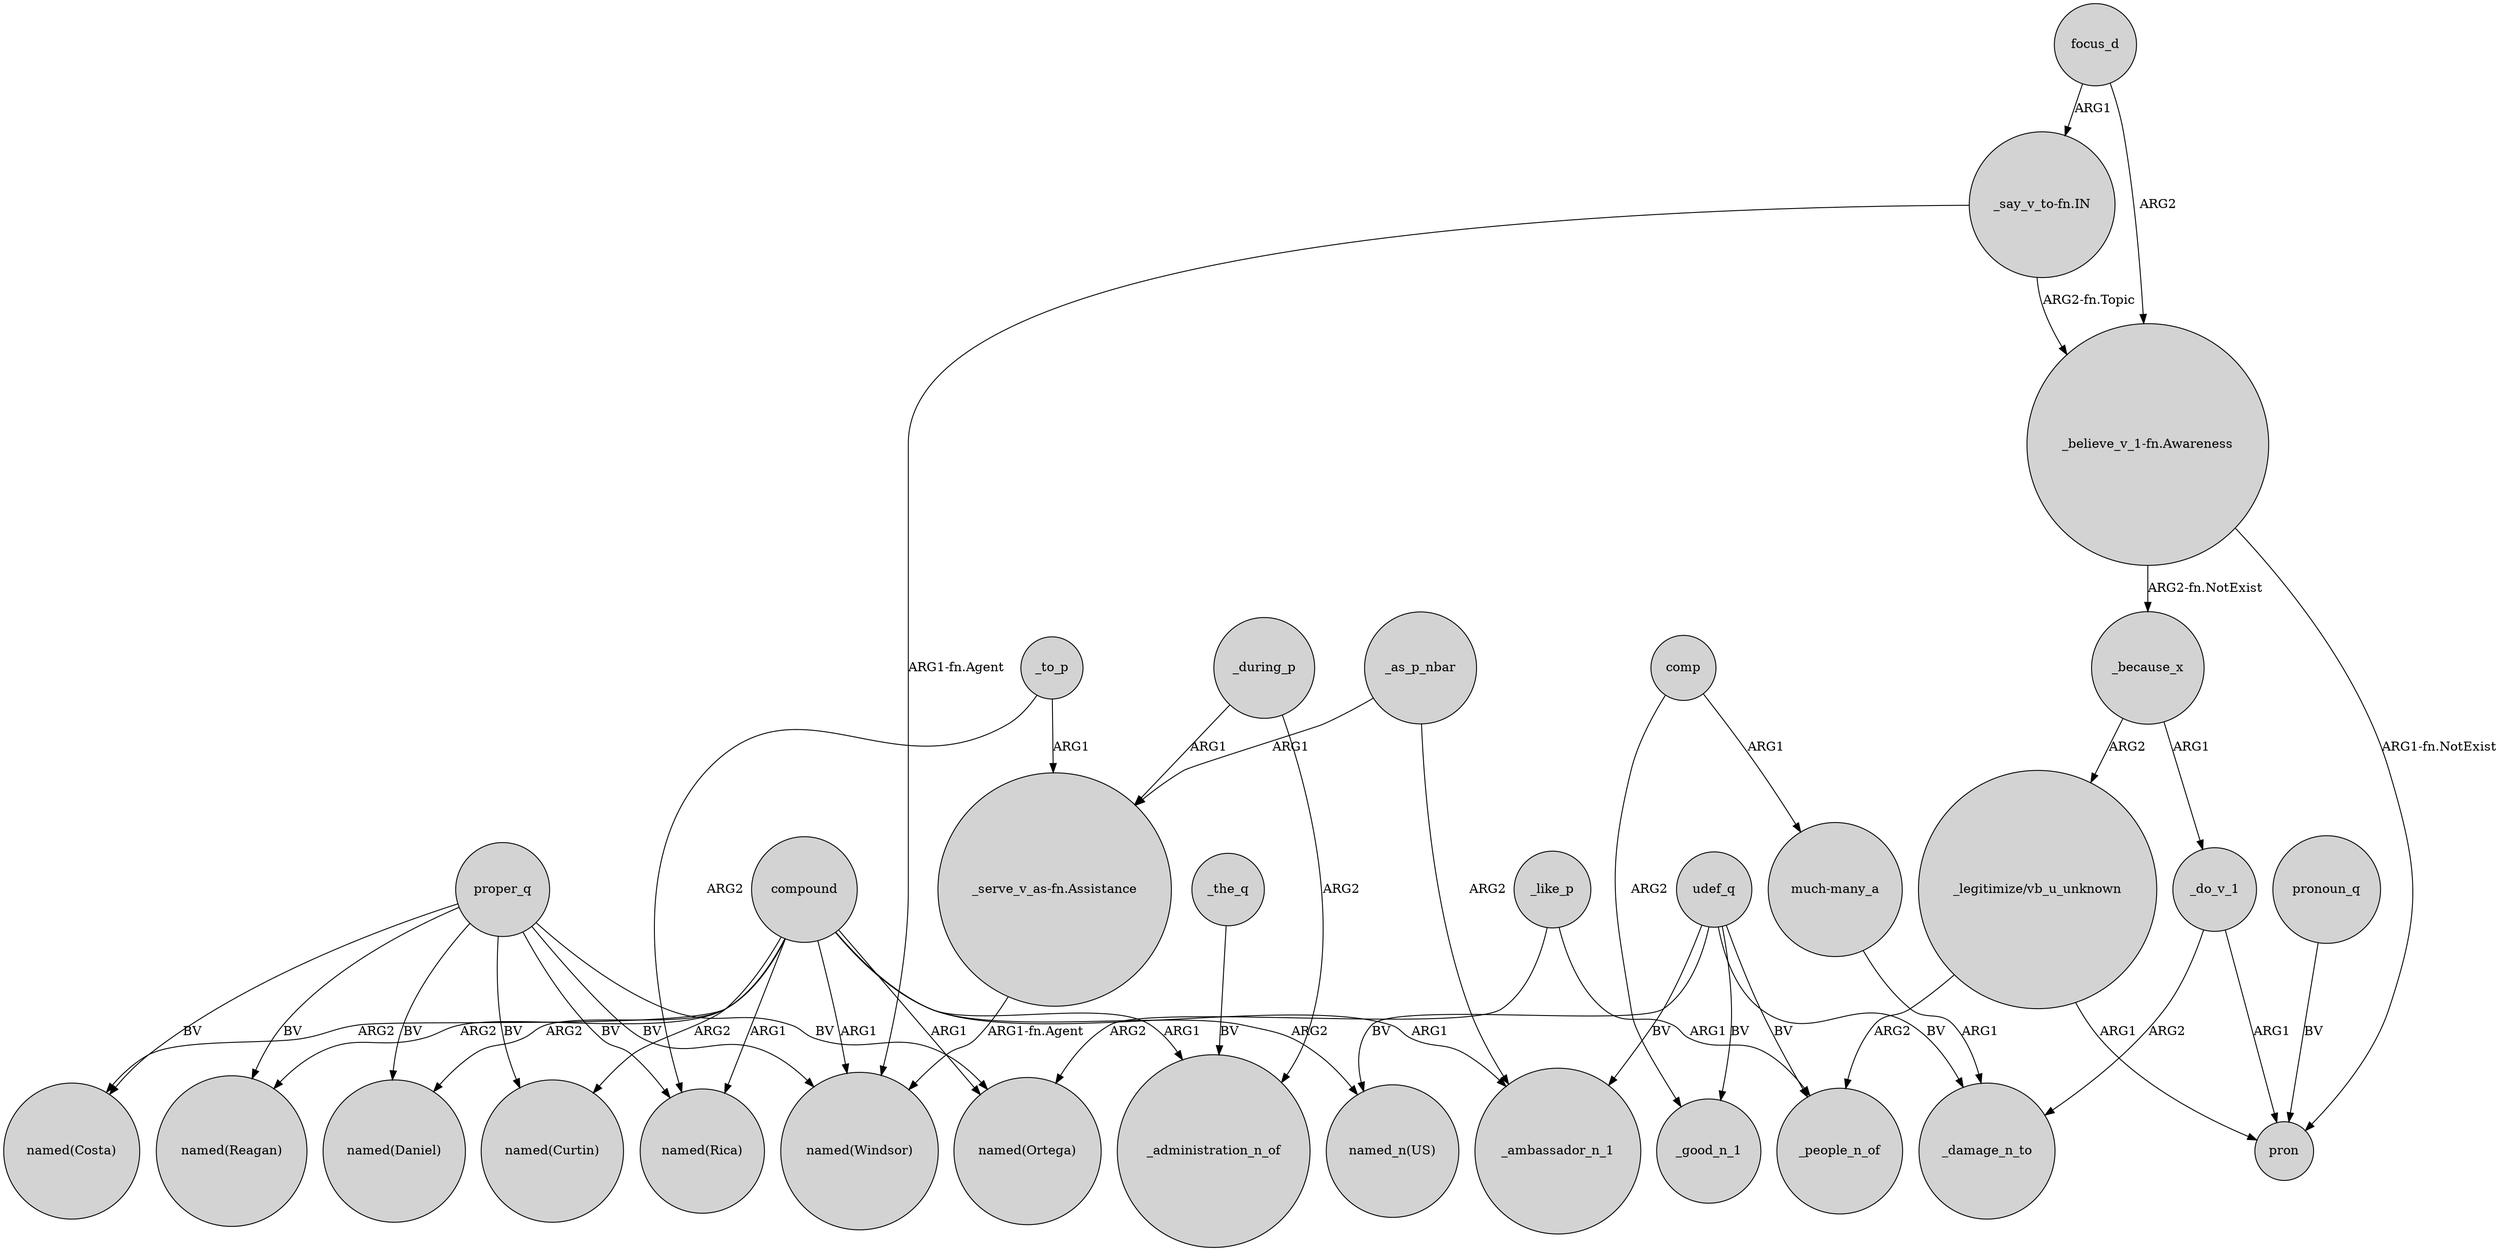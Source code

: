 digraph {
	node [shape=circle style=filled]
	"_serve_v_as-fn.Assistance" -> "named(Windsor)" [label="ARG1-fn.Agent"]
	proper_q -> "named(Windsor)" [label=BV]
	udef_q -> "named_n(US)" [label=BV]
	compound -> "named(Daniel)" [label=ARG2]
	proper_q -> "named(Daniel)" [label=BV]
	_as_p_nbar -> _ambassador_n_1 [label=ARG2]
	proper_q -> "named(Costa)" [label=BV]
	udef_q -> _ambassador_n_1 [label=BV]
	_during_p -> _administration_n_of [label=ARG2]
	proper_q -> "named(Ortega)" [label=BV]
	"much-many_a" -> _damage_n_to [label=ARG1]
	compound -> _administration_n_of [label=ARG1]
	_because_x -> _do_v_1 [label=ARG1]
	"_legitimize/vb_u_unknown" -> pron [label=ARG1]
	_like_p -> "named(Ortega)" [label=ARG2]
	compound -> "named_n(US)" [label=ARG2]
	compound -> "named(Curtin)" [label=ARG2]
	proper_q -> "named(Curtin)" [label=BV]
	_to_p -> "_serve_v_as-fn.Assistance" [label=ARG1]
	_like_p -> _people_n_of [label=ARG1]
	_to_p -> "named(Rica)" [label=ARG2]
	udef_q -> _people_n_of [label=BV]
	pronoun_q -> pron [label=BV]
	_do_v_1 -> pron [label=ARG1]
	comp -> "much-many_a" [label=ARG1]
	compound -> "named(Rica)" [label=ARG1]
	compound -> "named(Costa)" [label=ARG2]
	_do_v_1 -> _damage_n_to [label=ARG2]
	udef_q -> _damage_n_to [label=BV]
	"_believe_v_1-fn.Awareness" -> _because_x [label="ARG2-fn.NotExist"]
	_as_p_nbar -> "_serve_v_as-fn.Assistance" [label=ARG1]
	_because_x -> "_legitimize/vb_u_unknown" [label=ARG2]
	"_say_v_to-fn.IN" -> "_believe_v_1-fn.Awareness" [label="ARG2-fn.Topic"]
	compound -> _ambassador_n_1 [label=ARG1]
	"_say_v_to-fn.IN" -> "named(Windsor)" [label="ARG1-fn.Agent"]
	proper_q -> "named(Rica)" [label=BV]
	proper_q -> "named(Reagan)" [label=BV]
	compound -> "named(Reagan)" [label=ARG2]
	focus_d -> "_believe_v_1-fn.Awareness" [label=ARG2]
	udef_q -> _good_n_1 [label=BV]
	_during_p -> "_serve_v_as-fn.Assistance" [label=ARG1]
	_the_q -> _administration_n_of [label=BV]
	"_believe_v_1-fn.Awareness" -> pron [label="ARG1-fn.NotExist"]
	comp -> _good_n_1 [label=ARG2]
	compound -> "named(Windsor)" [label=ARG1]
	compound -> "named(Ortega)" [label=ARG1]
	focus_d -> "_say_v_to-fn.IN" [label=ARG1]
	"_legitimize/vb_u_unknown" -> _people_n_of [label=ARG2]
}
